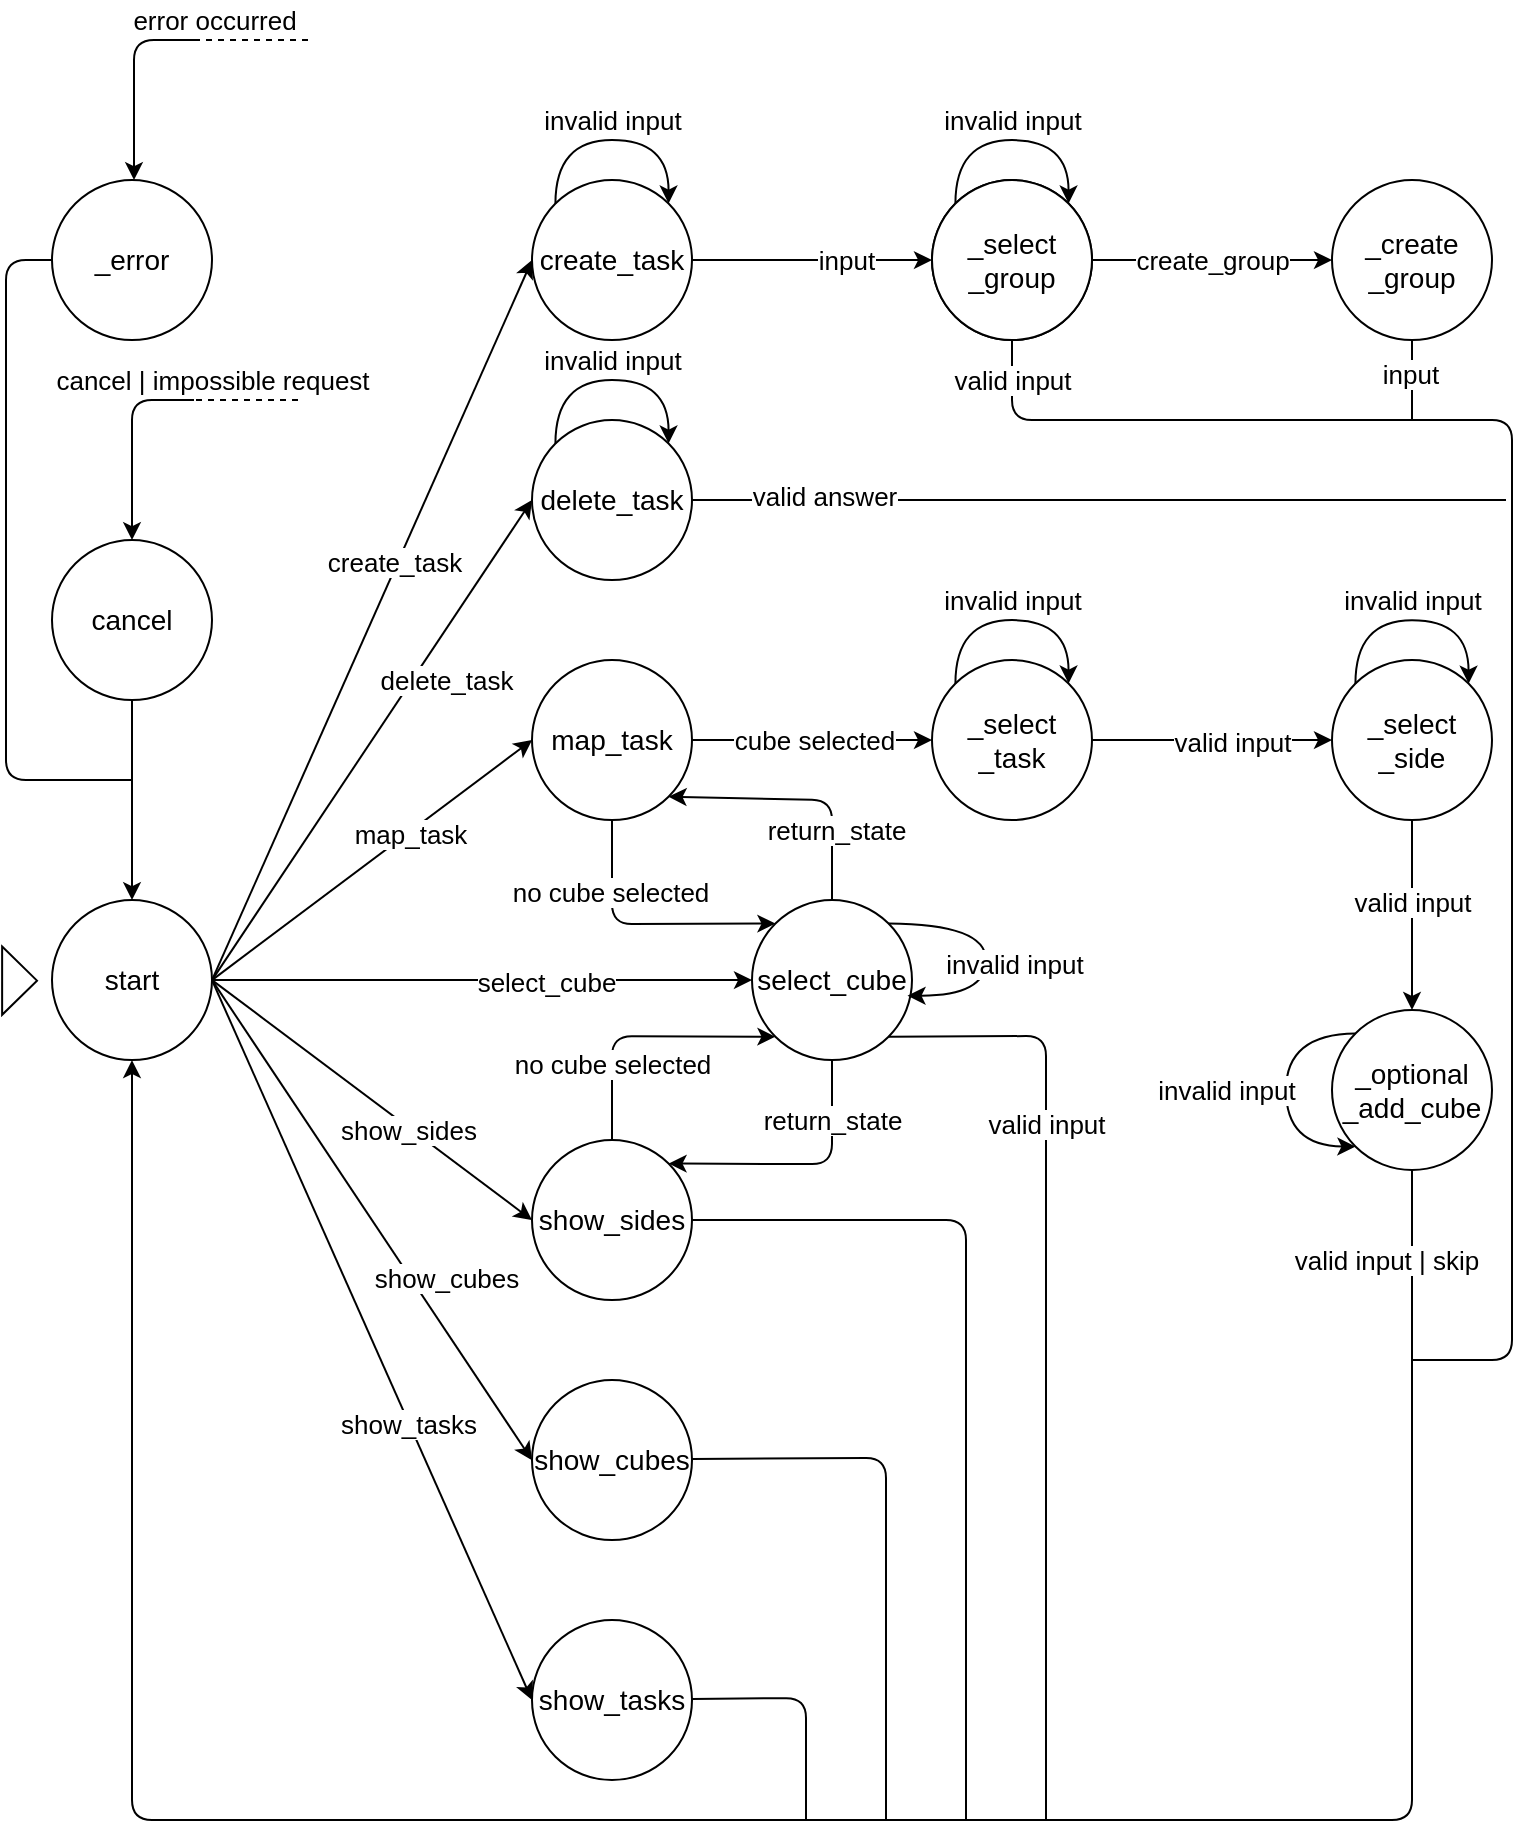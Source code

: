 <mxfile version="12.7.9" type="device"><diagram id="kLSgNgggucPd6I7eUpnr" name="Page-1"><mxGraphModel dx="1221" dy="651" grid="1" gridSize="10" guides="1" tooltips="1" connect="1" arrows="1" fold="1" page="1" pageScale="1" pageWidth="827" pageHeight="1169" math="0" shadow="0"><root><mxCell id="0"/><mxCell id="1" parent="0"/><mxCell id="7Y5WOOp1y0jApP3Lxl7s-1" value="start" style="ellipse;whiteSpace=wrap;html=1;aspect=fixed;fontSize=14;fontFamily=Helvetica;" vertex="1" parent="1"><mxGeometry x="63" y="540.06" width="80" height="80" as="geometry"/></mxCell><mxCell id="7Y5WOOp1y0jApP3Lxl7s-35" style="edgeStyle=orthogonalEdgeStyle;rounded=0;orthogonalLoop=1;jettySize=auto;html=1;exitX=1;exitY=0.5;exitDx=0;exitDy=0;entryX=0;entryY=0.5;entryDx=0;entryDy=0;fontSize=13;" edge="1" parent="1" source="7Y5WOOp1y0jApP3Lxl7s-2" target="7Y5WOOp1y0jApP3Lxl7s-11"><mxGeometry relative="1" as="geometry"/></mxCell><mxCell id="7Y5WOOp1y0jApP3Lxl7s-38" value="valid input" style="text;html=1;align=center;verticalAlign=middle;resizable=0;points=[];labelBackgroundColor=#ffffff;fontSize=13;" vertex="1" connectable="0" parent="7Y5WOOp1y0jApP3Lxl7s-35"><mxGeometry x="0.16" y="-1" relative="1" as="geometry"><mxPoint as="offset"/></mxGeometry></mxCell><mxCell id="7Y5WOOp1y0jApP3Lxl7s-2" value="&lt;div&gt;_select&lt;/div&gt;&lt;div&gt;_task&lt;/div&gt;" style="ellipse;whiteSpace=wrap;html=1;aspect=fixed;fontSize=14;fontFamily=Helvetica;" vertex="1" parent="1"><mxGeometry x="503" y="420.06" width="80" height="80" as="geometry"/></mxCell><mxCell id="7Y5WOOp1y0jApP3Lxl7s-3" value="_select_group" style="ellipse;whiteSpace=wrap;html=1;aspect=fixed;fontSize=12;fontFamily=Helvetica;" vertex="1" parent="1"><mxGeometry x="503" y="180.06" width="80" height="80" as="geometry"/></mxCell><mxCell id="7Y5WOOp1y0jApP3Lxl7s-4" value="show_tasks" style="ellipse;whiteSpace=wrap;html=1;aspect=fixed;fontSize=14;fontFamily=Helvetica;" vertex="1" parent="1"><mxGeometry x="303" y="900.06" width="80" height="80" as="geometry"/></mxCell><mxCell id="7Y5WOOp1y0jApP3Lxl7s-5" value="show_cubes" style="ellipse;whiteSpace=wrap;html=1;aspect=fixed;fontSize=14;fontFamily=Helvetica;" vertex="1" parent="1"><mxGeometry x="303" y="780.06" width="80" height="80" as="geometry"/></mxCell><mxCell id="7Y5WOOp1y0jApP3Lxl7s-6" value="show_sides" style="ellipse;whiteSpace=wrap;html=1;aspect=fixed;fontSize=14;fontFamily=Helvetica;" vertex="1" parent="1"><mxGeometry x="303" y="660.06" width="80" height="80" as="geometry"/></mxCell><mxCell id="7Y5WOOp1y0jApP3Lxl7s-7" value="select_cube" style="ellipse;whiteSpace=wrap;html=1;aspect=fixed;fontSize=14;fontFamily=Helvetica;" vertex="1" parent="1"><mxGeometry x="413" y="540.06" width="80" height="80" as="geometry"/></mxCell><mxCell id="7Y5WOOp1y0jApP3Lxl7s-8" value="map_task" style="ellipse;whiteSpace=wrap;html=1;aspect=fixed;fontSize=14;fontFamily=Helvetica;" vertex="1" parent="1"><mxGeometry x="303" y="420.06" width="80" height="80" as="geometry"/></mxCell><mxCell id="7Y5WOOp1y0jApP3Lxl7s-9" value="delete_task" style="ellipse;whiteSpace=wrap;html=1;aspect=fixed;fontSize=14;fontFamily=Helvetica;" vertex="1" parent="1"><mxGeometry x="303" y="300.06" width="80" height="80" as="geometry"/></mxCell><mxCell id="7Y5WOOp1y0jApP3Lxl7s-10" value="create_task" style="ellipse;whiteSpace=wrap;html=1;aspect=fixed;fontSize=14;fontFamily=Helvetica;" vertex="1" parent="1"><mxGeometry x="303" y="180.06" width="80" height="80" as="geometry"/></mxCell><mxCell id="7Y5WOOp1y0jApP3Lxl7s-11" value="&lt;div&gt;_select&lt;/div&gt;&lt;div&gt;_side&lt;/div&gt;" style="ellipse;whiteSpace=wrap;html=1;aspect=fixed;fontSize=14;fontFamily=Helvetica;" vertex="1" parent="1"><mxGeometry x="703" y="420.06" width="80" height="80" as="geometry"/></mxCell><mxCell id="7Y5WOOp1y0jApP3Lxl7s-12" value="&lt;div&gt;_create&lt;/div&gt;&lt;div&gt;_group&lt;/div&gt;" style="ellipse;whiteSpace=wrap;html=1;aspect=fixed;fontSize=14;fontFamily=Helvetica;" vertex="1" parent="1"><mxGeometry x="703" y="180.06" width="80" height="80" as="geometry"/></mxCell><mxCell id="7Y5WOOp1y0jApP3Lxl7s-14" value="" style="endArrow=classic;html=1;exitX=1;exitY=0.5;exitDx=0;exitDy=0;entryX=0;entryY=0.5;entryDx=0;entryDy=0;fontSize=13;" edge="1" parent="1" source="7Y5WOOp1y0jApP3Lxl7s-1" target="7Y5WOOp1y0jApP3Lxl7s-10"><mxGeometry width="50" height="50" relative="1" as="geometry"><mxPoint x="273" y="460.06" as="sourcePoint"/><mxPoint x="323" y="410.06" as="targetPoint"/></mxGeometry></mxCell><mxCell id="7Y5WOOp1y0jApP3Lxl7s-17" value="create_task" style="text;html=1;align=center;verticalAlign=middle;resizable=0;points=[];labelBackgroundColor=#ffffff;fontSize=13;" vertex="1" connectable="0" parent="7Y5WOOp1y0jApP3Lxl7s-14"><mxGeometry x="0.161" y="2" relative="1" as="geometry"><mxPoint as="offset"/></mxGeometry></mxCell><mxCell id="7Y5WOOp1y0jApP3Lxl7s-15" value="" style="endArrow=classic;html=1;exitX=1;exitY=0.5;exitDx=0;exitDy=0;entryX=0;entryY=0.5;entryDx=0;entryDy=0;fontSize=13;" edge="1" parent="1" source="7Y5WOOp1y0jApP3Lxl7s-1" target="7Y5WOOp1y0jApP3Lxl7s-9"><mxGeometry width="50" height="50" relative="1" as="geometry"><mxPoint x="153.0" y="590.06" as="sourcePoint"/><mxPoint x="313.0" y="230.06" as="targetPoint"/></mxGeometry></mxCell><mxCell id="7Y5WOOp1y0jApP3Lxl7s-16" value="delete_task" style="text;html=1;align=center;verticalAlign=middle;resizable=0;points=[];labelBackgroundColor=#ffffff;fontSize=13;" vertex="1" connectable="0" parent="7Y5WOOp1y0jApP3Lxl7s-15"><mxGeometry x="0.232" y="-1" relative="1" as="geometry"><mxPoint x="17.63" y="-2.8" as="offset"/></mxGeometry></mxCell><mxCell id="7Y5WOOp1y0jApP3Lxl7s-18" value="" style="endArrow=classic;html=1;entryX=0;entryY=0.5;entryDx=0;entryDy=0;fontSize=13;" edge="1" parent="1" target="7Y5WOOp1y0jApP3Lxl7s-8"><mxGeometry width="50" height="50" relative="1" as="geometry"><mxPoint x="143" y="580.06" as="sourcePoint"/><mxPoint x="313.0" y="350.06" as="targetPoint"/></mxGeometry></mxCell><mxCell id="7Y5WOOp1y0jApP3Lxl7s-19" value="map_task" style="text;html=1;align=center;verticalAlign=middle;resizable=0;points=[];labelBackgroundColor=#ffffff;fontSize=13;" vertex="1" connectable="0" parent="7Y5WOOp1y0jApP3Lxl7s-18"><mxGeometry x="0.232" y="-1" relative="1" as="geometry"><mxPoint as="offset"/></mxGeometry></mxCell><mxCell id="7Y5WOOp1y0jApP3Lxl7s-20" value="" style="endArrow=classic;html=1;entryX=0;entryY=0.5;entryDx=0;entryDy=0;exitX=1;exitY=0.5;exitDx=0;exitDy=0;fontSize=13;" edge="1" parent="1" source="7Y5WOOp1y0jApP3Lxl7s-1" target="7Y5WOOp1y0jApP3Lxl7s-7"><mxGeometry width="50" height="50" relative="1" as="geometry"><mxPoint x="153" y="590.06" as="sourcePoint"/><mxPoint x="313.0" y="470.06" as="targetPoint"/></mxGeometry></mxCell><mxCell id="7Y5WOOp1y0jApP3Lxl7s-21" value="select_cube" style="text;html=1;align=center;verticalAlign=middle;resizable=0;points=[];labelBackgroundColor=#ffffff;fontSize=13;" vertex="1" connectable="0" parent="7Y5WOOp1y0jApP3Lxl7s-20"><mxGeometry x="0.232" y="-1" relative="1" as="geometry"><mxPoint as="offset"/></mxGeometry></mxCell><mxCell id="7Y5WOOp1y0jApP3Lxl7s-22" value="" style="endArrow=classic;html=1;entryX=0;entryY=0.5;entryDx=0;entryDy=0;fontSize=13;" edge="1" parent="1" target="7Y5WOOp1y0jApP3Lxl7s-6"><mxGeometry width="50" height="50" relative="1" as="geometry"><mxPoint x="143" y="580.06" as="sourcePoint"/><mxPoint x="313.0" y="590.06" as="targetPoint"/></mxGeometry></mxCell><mxCell id="7Y5WOOp1y0jApP3Lxl7s-23" value="show_sides" style="text;html=1;align=center;verticalAlign=middle;resizable=0;points=[];labelBackgroundColor=#ffffff;fontSize=13;" vertex="1" connectable="0" parent="7Y5WOOp1y0jApP3Lxl7s-22"><mxGeometry x="0.232" y="-1" relative="1" as="geometry"><mxPoint as="offset"/></mxGeometry></mxCell><mxCell id="7Y5WOOp1y0jApP3Lxl7s-24" value="" style="endArrow=classic;html=1;entryX=0;entryY=0.5;entryDx=0;entryDy=0;exitX=1;exitY=0.5;exitDx=0;exitDy=0;fontSize=13;" edge="1" parent="1" source="7Y5WOOp1y0jApP3Lxl7s-1" target="7Y5WOOp1y0jApP3Lxl7s-5"><mxGeometry width="50" height="50" relative="1" as="geometry"><mxPoint x="153" y="590.06" as="sourcePoint"/><mxPoint x="313.0" y="710.06" as="targetPoint"/></mxGeometry></mxCell><mxCell id="7Y5WOOp1y0jApP3Lxl7s-25" value="show_cubes" style="text;html=1;align=center;verticalAlign=middle;resizable=0;points=[];labelBackgroundColor=#ffffff;fontSize=13;" vertex="1" connectable="0" parent="7Y5WOOp1y0jApP3Lxl7s-24"><mxGeometry x="0.232" y="-1" relative="1" as="geometry"><mxPoint x="19.29" as="offset"/></mxGeometry></mxCell><mxCell id="7Y5WOOp1y0jApP3Lxl7s-27" value="" style="endArrow=classic;html=1;entryX=0;entryY=0.5;entryDx=0;entryDy=0;exitX=1;exitY=0.5;exitDx=0;exitDy=0;fontSize=13;" edge="1" parent="1" source="7Y5WOOp1y0jApP3Lxl7s-1" target="7Y5WOOp1y0jApP3Lxl7s-4"><mxGeometry width="50" height="50" relative="1" as="geometry"><mxPoint x="153.0" y="590.06" as="sourcePoint"/><mxPoint x="313.0" y="830.06" as="targetPoint"/></mxGeometry></mxCell><mxCell id="7Y5WOOp1y0jApP3Lxl7s-28" value="&lt;div&gt;show_tasks&lt;/div&gt;" style="text;html=1;align=center;verticalAlign=middle;resizable=0;points=[];labelBackgroundColor=#ffffff;fontSize=13;" vertex="1" connectable="0" parent="7Y5WOOp1y0jApP3Lxl7s-27"><mxGeometry x="0.232" y="-1" relative="1" as="geometry"><mxPoint as="offset"/></mxGeometry></mxCell><mxCell id="7Y5WOOp1y0jApP3Lxl7s-30" value="" style="endArrow=classic;html=1;exitX=1;exitY=0.5;exitDx=0;exitDy=0;entryX=0;entryY=0.5;entryDx=0;entryDy=0;fontSize=13;" edge="1" parent="1" source="7Y5WOOp1y0jApP3Lxl7s-10" target="7Y5WOOp1y0jApP3Lxl7s-3"><mxGeometry width="50" height="50" relative="1" as="geometry"><mxPoint x="433" y="310.06" as="sourcePoint"/><mxPoint x="483" y="260.06" as="targetPoint"/></mxGeometry></mxCell><mxCell id="7Y5WOOp1y0jApP3Lxl7s-42" value="input" style="text;html=1;align=center;verticalAlign=middle;resizable=0;points=[];labelBackgroundColor=#ffffff;fontSize=13;" vertex="1" connectable="0" parent="7Y5WOOp1y0jApP3Lxl7s-30"><mxGeometry x="0.278" relative="1" as="geometry"><mxPoint as="offset"/></mxGeometry></mxCell><mxCell id="7Y5WOOp1y0jApP3Lxl7s-33" value="" style="endArrow=classic;html=1;exitX=1;exitY=0.5;exitDx=0;exitDy=0;entryX=0;entryY=0.5;entryDx=0;entryDy=0;fontSize=13;" edge="1" parent="1" source="7Y5WOOp1y0jApP3Lxl7s-8" target="7Y5WOOp1y0jApP3Lxl7s-2"><mxGeometry width="50" height="50" relative="1" as="geometry"><mxPoint x="383.0" y="460.06" as="sourcePoint"/><mxPoint x="543" y="520.06" as="targetPoint"/></mxGeometry></mxCell><mxCell id="7Y5WOOp1y0jApP3Lxl7s-34" value="cube selected" style="text;html=1;align=center;verticalAlign=middle;resizable=0;points=[];labelBackgroundColor=#ffffff;fontSize=13;" vertex="1" connectable="0" parent="7Y5WOOp1y0jApP3Lxl7s-33"><mxGeometry x="0.223" y="-2" relative="1" as="geometry"><mxPoint x="-12.94" y="-2" as="offset"/></mxGeometry></mxCell><mxCell id="7Y5WOOp1y0jApP3Lxl7s-41" value="" style="endArrow=classic;html=1;exitX=1;exitY=0.5;exitDx=0;exitDy=0;entryX=0;entryY=0.5;entryDx=0;entryDy=0;fontSize=13;" edge="1" parent="1" source="7Y5WOOp1y0jApP3Lxl7s-3" target="7Y5WOOp1y0jApP3Lxl7s-12"><mxGeometry width="50" height="50" relative="1" as="geometry"><mxPoint x="393.0" y="350.06" as="sourcePoint"/><mxPoint x="513" y="350.06" as="targetPoint"/></mxGeometry></mxCell><mxCell id="7Y5WOOp1y0jApP3Lxl7s-43" value="create_group" style="text;html=1;align=center;verticalAlign=middle;resizable=0;points=[];labelBackgroundColor=#ffffff;fontSize=13;" vertex="1" connectable="0" parent="7Y5WOOp1y0jApP3Lxl7s-41"><mxGeometry x="0.278" y="2" relative="1" as="geometry"><mxPoint x="-16.47" y="2" as="offset"/></mxGeometry></mxCell><mxCell id="7Y5WOOp1y0jApP3Lxl7s-48" value="" style="endArrow=classic;html=1;exitX=0.5;exitY=1;exitDx=0;exitDy=0;entryX=0;entryY=0;entryDx=0;entryDy=0;fontSize=13;" edge="1" parent="1" source="7Y5WOOp1y0jApP3Lxl7s-8" target="7Y5WOOp1y0jApP3Lxl7s-7"><mxGeometry width="50" height="50" relative="1" as="geometry"><mxPoint x="273" y="600.06" as="sourcePoint"/><mxPoint x="323" y="550.06" as="targetPoint"/><Array as="points"><mxPoint x="343" y="552.06"/></Array></mxGeometry></mxCell><mxCell id="7Y5WOOp1y0jApP3Lxl7s-50" value="no cube selected" style="text;html=1;align=center;verticalAlign=middle;resizable=0;points=[];labelBackgroundColor=#ffffff;fontSize=13;" vertex="1" connectable="0" parent="7Y5WOOp1y0jApP3Lxl7s-48"><mxGeometry x="-0.461" y="-1" relative="1" as="geometry"><mxPoint as="offset"/></mxGeometry></mxCell><mxCell id="7Y5WOOp1y0jApP3Lxl7s-49" value="" style="endArrow=classic;html=1;exitX=0.5;exitY=0;exitDx=0;exitDy=0;entryX=1;entryY=1;entryDx=0;entryDy=0;fontSize=13;" edge="1" parent="1" source="7Y5WOOp1y0jApP3Lxl7s-7" target="7Y5WOOp1y0jApP3Lxl7s-8"><mxGeometry width="50" height="50" relative="1" as="geometry"><mxPoint x="273" y="600.06" as="sourcePoint"/><mxPoint x="323" y="550.06" as="targetPoint"/><Array as="points"><mxPoint x="453" y="490.06"/></Array></mxGeometry></mxCell><mxCell id="7Y5WOOp1y0jApP3Lxl7s-51" value="return_state" style="text;html=1;align=center;verticalAlign=middle;resizable=0;points=[];labelBackgroundColor=#ffffff;fontSize=13;" vertex="1" connectable="0" parent="7Y5WOOp1y0jApP3Lxl7s-49"><mxGeometry x="-0.458" y="-2" relative="1" as="geometry"><mxPoint as="offset"/></mxGeometry></mxCell><mxCell id="7Y5WOOp1y0jApP3Lxl7s-52" value="" style="endArrow=classic;html=1;exitX=0.5;exitY=1;exitDx=0;exitDy=0;entryX=1;entryY=0;entryDx=0;entryDy=0;fontSize=13;" edge="1" parent="1" source="7Y5WOOp1y0jApP3Lxl7s-7" target="7Y5WOOp1y0jApP3Lxl7s-6"><mxGeometry width="50" height="50" relative="1" as="geometry"><mxPoint x="273" y="690.06" as="sourcePoint"/><mxPoint x="323" y="640.06" as="targetPoint"/><Array as="points"><mxPoint x="453" y="672.06"/></Array></mxGeometry></mxCell><mxCell id="7Y5WOOp1y0jApP3Lxl7s-54" value="return_state" style="text;html=1;align=center;verticalAlign=middle;resizable=0;points=[];labelBackgroundColor=#ffffff;fontSize=13;" vertex="1" connectable="0" parent="7Y5WOOp1y0jApP3Lxl7s-52"><mxGeometry x="-0.39" y="3" relative="1" as="geometry"><mxPoint x="-3" y="-11.24" as="offset"/></mxGeometry></mxCell><mxCell id="7Y5WOOp1y0jApP3Lxl7s-53" value="" style="endArrow=classic;html=1;exitX=0.5;exitY=0;exitDx=0;exitDy=0;entryX=0;entryY=1;entryDx=0;entryDy=0;fontSize=13;" edge="1" parent="1" source="7Y5WOOp1y0jApP3Lxl7s-6" target="7Y5WOOp1y0jApP3Lxl7s-7"><mxGeometry width="50" height="50" relative="1" as="geometry"><mxPoint x="463" y="630.06" as="sourcePoint"/><mxPoint x="425" y="640.06" as="targetPoint"/><Array as="points"><mxPoint x="343" y="608.06"/></Array></mxGeometry></mxCell><mxCell id="7Y5WOOp1y0jApP3Lxl7s-55" value="no cube selected" style="text;html=1;align=center;verticalAlign=middle;resizable=0;points=[];labelBackgroundColor=#ffffff;fontSize=13;" vertex="1" connectable="0" parent="7Y5WOOp1y0jApP3Lxl7s-53"><mxGeometry x="-0.431" relative="1" as="geometry"><mxPoint as="offset"/></mxGeometry></mxCell><mxCell id="7Y5WOOp1y0jApP3Lxl7s-56" style="edgeStyle=orthogonalEdgeStyle;orthogonalLoop=1;jettySize=auto;html=1;exitX=0;exitY=0;exitDx=0;exitDy=0;entryX=1;entryY=0;entryDx=0;entryDy=0;comic=0;curved=1;fontSize=13;" edge="1" parent="1" source="7Y5WOOp1y0jApP3Lxl7s-10" target="7Y5WOOp1y0jApP3Lxl7s-10"><mxGeometry relative="1" as="geometry"><Array as="points"><mxPoint x="315" y="160.06"/><mxPoint x="371" y="160.06"/></Array></mxGeometry></mxCell><mxCell id="7Y5WOOp1y0jApP3Lxl7s-60" value="invalid input" style="text;html=1;align=center;verticalAlign=middle;resizable=0;points=[];labelBackgroundColor=#ffffff;fontSize=13;" vertex="1" connectable="0" parent="7Y5WOOp1y0jApP3Lxl7s-56"><mxGeometry x="0.16" y="4" relative="1" as="geometry"><mxPoint x="-9.46" y="-6.06" as="offset"/></mxGeometry></mxCell><mxCell id="7Y5WOOp1y0jApP3Lxl7s-57" style="edgeStyle=orthogonalEdgeStyle;orthogonalLoop=1;jettySize=auto;html=1;exitX=0;exitY=0;exitDx=0;exitDy=0;entryX=1;entryY=0;entryDx=0;entryDy=0;curved=1;fontSize=13;" edge="1" parent="1" source="7Y5WOOp1y0jApP3Lxl7s-9" target="7Y5WOOp1y0jApP3Lxl7s-9"><mxGeometry relative="1" as="geometry"><mxPoint x="324.716" y="201.776" as="sourcePoint"/><mxPoint x="381.284" y="201.776" as="targetPoint"/><Array as="points"><mxPoint x="315" y="280.06"/><mxPoint x="371" y="280.06"/></Array></mxGeometry></mxCell><mxCell id="7Y5WOOp1y0jApP3Lxl7s-59" value="invalid input" style="text;html=1;align=center;verticalAlign=middle;resizable=0;points=[];labelBackgroundColor=#ffffff;fontSize=13;" vertex="1" connectable="0" parent="7Y5WOOp1y0jApP3Lxl7s-57"><mxGeometry x="0.199" y="-1" relative="1" as="geometry"><mxPoint x="-11.81" y="-11.06" as="offset"/></mxGeometry></mxCell><mxCell id="7Y5WOOp1y0jApP3Lxl7s-63" style="edgeStyle=orthogonalEdgeStyle;orthogonalLoop=1;jettySize=auto;html=1;exitX=0;exitY=0;exitDx=0;exitDy=0;entryX=1;entryY=0;entryDx=0;entryDy=0;curved=1;fontSize=13;" edge="1" parent="1"><mxGeometry relative="1" as="geometry"><mxPoint x="514.716" y="191.766" as="sourcePoint"/><mxPoint x="571.284" y="191.766" as="targetPoint"/><Array as="points"><mxPoint x="515" y="160.05"/><mxPoint x="571" y="160.05"/></Array></mxGeometry></mxCell><mxCell id="7Y5WOOp1y0jApP3Lxl7s-64" value="invalid input" style="text;html=1;align=center;verticalAlign=middle;resizable=0;points=[];labelBackgroundColor=#ffffff;fontSize=13;" vertex="1" connectable="0" parent="7Y5WOOp1y0jApP3Lxl7s-63"><mxGeometry x="0.199" y="-1" relative="1" as="geometry"><mxPoint x="-11.81" y="-11.06" as="offset"/></mxGeometry></mxCell><mxCell id="7Y5WOOp1y0jApP3Lxl7s-65" style="edgeStyle=orthogonalEdgeStyle;orthogonalLoop=1;jettySize=auto;html=1;exitX=0;exitY=0;exitDx=0;exitDy=0;entryX=1;entryY=0;entryDx=0;entryDy=0;curved=1;fontSize=13;" edge="1" parent="1"><mxGeometry relative="1" as="geometry"><mxPoint x="514.716" y="431.766" as="sourcePoint"/><mxPoint x="571.284" y="431.766" as="targetPoint"/><Array as="points"><mxPoint x="515" y="400.05"/><mxPoint x="571" y="400.05"/></Array></mxGeometry></mxCell><mxCell id="7Y5WOOp1y0jApP3Lxl7s-66" value="invalid input" style="text;html=1;align=center;verticalAlign=middle;resizable=0;points=[];labelBackgroundColor=#ffffff;fontSize=13;" vertex="1" connectable="0" parent="7Y5WOOp1y0jApP3Lxl7s-65"><mxGeometry x="0.199" y="-1" relative="1" as="geometry"><mxPoint x="-11.81" y="-11.06" as="offset"/></mxGeometry></mxCell><mxCell id="7Y5WOOp1y0jApP3Lxl7s-67" style="edgeStyle=orthogonalEdgeStyle;orthogonalLoop=1;jettySize=auto;html=1;exitX=0;exitY=0;exitDx=0;exitDy=0;entryX=1;entryY=0;entryDx=0;entryDy=0;curved=1;fontSize=13;" edge="1" parent="1"><mxGeometry relative="1" as="geometry"><mxPoint x="714.716" y="431.826" as="sourcePoint"/><mxPoint x="771.284" y="431.826" as="targetPoint"/><Array as="points"><mxPoint x="715" y="400.11"/><mxPoint x="771" y="400.11"/></Array></mxGeometry></mxCell><mxCell id="7Y5WOOp1y0jApP3Lxl7s-68" value="invalid input" style="text;html=1;align=center;verticalAlign=middle;resizable=0;points=[];labelBackgroundColor=#ffffff;fontSize=13;" vertex="1" connectable="0" parent="7Y5WOOp1y0jApP3Lxl7s-67"><mxGeometry x="0.199" y="-1" relative="1" as="geometry"><mxPoint x="-11.81" y="-11.06" as="offset"/></mxGeometry></mxCell><mxCell id="7Y5WOOp1y0jApP3Lxl7s-69" value="" style="endArrow=classic;html=1;entryX=0.5;entryY=1;entryDx=0;entryDy=0;exitX=0.5;exitY=1;exitDx=0;exitDy=0;fontSize=13;" edge="1" parent="1" source="7Y5WOOp1y0jApP3Lxl7s-82" target="7Y5WOOp1y0jApP3Lxl7s-1"><mxGeometry width="50" height="50" relative="1" as="geometry"><mxPoint x="743" y="630" as="sourcePoint"/><mxPoint x="63" y="730.06" as="targetPoint"/><Array as="points"><mxPoint x="743" y="1000.06"/><mxPoint x="103" y="1000.06"/></Array></mxGeometry></mxCell><mxCell id="7Y5WOOp1y0jApP3Lxl7s-79" value="valid input | skip" style="text;html=1;align=center;verticalAlign=middle;resizable=0;points=[];labelBackgroundColor=#ffffff;fontSize=13;" vertex="1" connectable="0" parent="7Y5WOOp1y0jApP3Lxl7s-69"><mxGeometry x="-0.951" y="1" relative="1" as="geometry"><mxPoint x="-14" y="12.06" as="offset"/></mxGeometry></mxCell><mxCell id="7Y5WOOp1y0jApP3Lxl7s-71" value="" style="endArrow=none;html=1;exitX=1;exitY=0.5;exitDx=0;exitDy=0;fontSize=13;" edge="1" parent="1" source="7Y5WOOp1y0jApP3Lxl7s-6"><mxGeometry width="50" height="50" relative="1" as="geometry"><mxPoint x="433" y="770.06" as="sourcePoint"/><mxPoint x="520" y="1000" as="targetPoint"/><Array as="points"><mxPoint x="520" y="700"/></Array></mxGeometry></mxCell><mxCell id="7Y5WOOp1y0jApP3Lxl7s-72" value="" style="endArrow=none;html=1;exitX=1;exitY=0.5;exitDx=0;exitDy=0;fontSize=13;" edge="1" parent="1"><mxGeometry width="50" height="50" relative="1" as="geometry"><mxPoint x="383.0" y="819.47" as="sourcePoint"/><mxPoint x="480" y="1000" as="targetPoint"/><Array as="points"><mxPoint x="480" y="819"/></Array></mxGeometry></mxCell><mxCell id="7Y5WOOp1y0jApP3Lxl7s-73" value="" style="endArrow=none;html=1;exitX=1;exitY=0.5;exitDx=0;exitDy=0;fontSize=13;" edge="1" parent="1"><mxGeometry width="50" height="50" relative="1" as="geometry"><mxPoint x="383.0" y="939.47" as="sourcePoint"/><mxPoint x="440" y="1000" as="targetPoint"/><Array as="points"><mxPoint x="440" y="939"/></Array></mxGeometry></mxCell><mxCell id="7Y5WOOp1y0jApP3Lxl7s-75" value="" style="endArrow=none;html=1;exitX=0.5;exitY=1;exitDx=0;exitDy=0;fontSize=13;" edge="1" parent="1" source="7Y5WOOp1y0jApP3Lxl7s-3"><mxGeometry width="50" height="50" relative="1" as="geometry"><mxPoint x="273" y="430.06" as="sourcePoint"/><mxPoint x="743" y="770" as="targetPoint"/><Array as="points"><mxPoint x="543" y="300.06"/><mxPoint x="793" y="300.06"/><mxPoint x="793" y="770"/></Array></mxGeometry></mxCell><mxCell id="7Y5WOOp1y0jApP3Lxl7s-77" value="valid input" style="text;html=1;align=center;verticalAlign=middle;resizable=0;points=[];labelBackgroundColor=#ffffff;fontSize=13;" vertex="1" connectable="0" parent="7Y5WOOp1y0jApP3Lxl7s-75"><mxGeometry x="-0.738" y="-3" relative="1" as="geometry"><mxPoint x="-65.88" y="-23" as="offset"/></mxGeometry></mxCell><mxCell id="7Y5WOOp1y0jApP3Lxl7s-76" value="" style="endArrow=none;html=1;entryX=0.5;entryY=1;entryDx=0;entryDy=0;fontSize=13;" edge="1" parent="1" target="7Y5WOOp1y0jApP3Lxl7s-12"><mxGeometry width="50" height="50" relative="1" as="geometry"><mxPoint x="743" y="300.06" as="sourcePoint"/><mxPoint x="323" y="380.06" as="targetPoint"/></mxGeometry></mxCell><mxCell id="7Y5WOOp1y0jApP3Lxl7s-78" value="input" style="text;html=1;align=center;verticalAlign=middle;resizable=0;points=[];labelBackgroundColor=#ffffff;fontSize=13;" vertex="1" connectable="0" parent="1"><mxGeometry x="782.996" y="300.06" as="geometry"><mxPoint x="-41.18" y="-23" as="offset"/></mxGeometry></mxCell><mxCell id="7Y5WOOp1y0jApP3Lxl7s-80" value="cancel" style="ellipse;whiteSpace=wrap;html=1;aspect=fixed;fontSize=14;fontFamily=Helvetica;" vertex="1" parent="1"><mxGeometry x="63" y="360.06" width="80" height="80" as="geometry"/></mxCell><mxCell id="7Y5WOOp1y0jApP3Lxl7s-81" value="_error" style="ellipse;whiteSpace=wrap;html=1;aspect=fixed;fontSize=14;fontFamily=Helvetica;" vertex="1" parent="1"><mxGeometry x="63" y="180.06" width="80" height="80" as="geometry"/></mxCell><mxCell id="7Y5WOOp1y0jApP3Lxl7s-82" value="&lt;div style=&quot;font-size: 14px;&quot;&gt;_optional&lt;/div&gt;&lt;div style=&quot;font-size: 14px;&quot;&gt;_add_cube&lt;/div&gt;" style="ellipse;whiteSpace=wrap;html=1;aspect=fixed;fontSize=14;fontFamily=Helvetica;" vertex="1" parent="1"><mxGeometry x="703" y="595" width="80" height="80" as="geometry"/></mxCell><mxCell id="7Y5WOOp1y0jApP3Lxl7s-86" value="" style="endArrow=classic;html=1;exitX=0.5;exitY=1;exitDx=0;exitDy=0;entryX=0.5;entryY=0;entryDx=0;entryDy=0;fontSize=13;" edge="1" parent="1" source="7Y5WOOp1y0jApP3Lxl7s-11" target="7Y5WOOp1y0jApP3Lxl7s-82"><mxGeometry width="50" height="50" relative="1" as="geometry"><mxPoint x="344" y="690" as="sourcePoint"/><mxPoint x="394" y="640" as="targetPoint"/></mxGeometry></mxCell><mxCell id="7Y5WOOp1y0jApP3Lxl7s-87" value="valid input" style="text;html=1;align=center;verticalAlign=middle;resizable=0;points=[];labelBackgroundColor=#ffffff;fontSize=13;" vertex="1" connectable="0" parent="7Y5WOOp1y0jApP3Lxl7s-86"><mxGeometry x="-0.403" y="1" relative="1" as="geometry"><mxPoint x="-1" y="11.76" as="offset"/></mxGeometry></mxCell><mxCell id="7Y5WOOp1y0jApP3Lxl7s-90" value="" style="endArrow=classic;html=1;entryX=0.5;entryY=0;entryDx=0;entryDy=0;fontSize=13;" edge="1" parent="1" target="7Y5WOOp1y0jApP3Lxl7s-80"><mxGeometry width="50" height="50" relative="1" as="geometry"><mxPoint x="134" y="290" as="sourcePoint"/><mxPoint x="394" y="350" as="targetPoint"/><Array as="points"><mxPoint x="103" y="290"/></Array></mxGeometry></mxCell><mxCell id="7Y5WOOp1y0jApP3Lxl7s-91" value="" style="endArrow=classic;html=1;entryX=0.5;entryY=0;entryDx=0;entryDy=0;fontSize=13;" edge="1" parent="1"><mxGeometry width="50" height="50" relative="1" as="geometry"><mxPoint x="135" y="110" as="sourcePoint"/><mxPoint x="104" y="180.06" as="targetPoint"/><Array as="points"><mxPoint x="104" y="110"/></Array></mxGeometry></mxCell><mxCell id="7Y5WOOp1y0jApP3Lxl7s-92" value="" style="endArrow=none;dashed=1;html=1;fontSize=13;" edge="1" parent="1"><mxGeometry width="50" height="50" relative="1" as="geometry"><mxPoint x="135" y="290" as="sourcePoint"/><mxPoint x="189" y="290" as="targetPoint"/></mxGeometry></mxCell><mxCell id="7Y5WOOp1y0jApP3Lxl7s-93" value="" style="endArrow=none;dashed=1;html=1;fontSize=13;" edge="1" parent="1"><mxGeometry width="50" height="50" relative="1" as="geometry"><mxPoint x="134" y="110" as="sourcePoint"/><mxPoint x="194" y="110" as="targetPoint"/></mxGeometry></mxCell><mxCell id="7Y5WOOp1y0jApP3Lxl7s-94" value="error occurred" style="text;html=1;align=center;verticalAlign=middle;resizable=0;points=[];autosize=1;fontSize=13;" vertex="1" parent="1"><mxGeometry x="94" y="90" width="100" height="20" as="geometry"/></mxCell><mxCell id="7Y5WOOp1y0jApP3Lxl7s-105" value="cancel | impossible request" style="text;html=1;align=center;verticalAlign=middle;resizable=0;points=[];autosize=1;fontSize=13;" vertex="1" parent="1"><mxGeometry x="58" y="270" width="170" height="20" as="geometry"/></mxCell><mxCell id="7Y5WOOp1y0jApP3Lxl7s-106" value="" style="endArrow=classic;html=1;exitX=0.5;exitY=1;exitDx=0;exitDy=0;entryX=0.5;entryY=0;entryDx=0;entryDy=0;fontSize=13;" edge="1" parent="1" source="7Y5WOOp1y0jApP3Lxl7s-80" target="7Y5WOOp1y0jApP3Lxl7s-1"><mxGeometry width="50" height="50" relative="1" as="geometry"><mxPoint x="330" y="520" as="sourcePoint"/><mxPoint x="380" y="470" as="targetPoint"/></mxGeometry></mxCell><mxCell id="7Y5WOOp1y0jApP3Lxl7s-107" value="" style="endArrow=none;html=1;entryX=0;entryY=0.5;entryDx=0;entryDy=0;fontSize=13;" edge="1" parent="1" target="7Y5WOOp1y0jApP3Lxl7s-81"><mxGeometry width="50" height="50" relative="1" as="geometry"><mxPoint x="103" y="480" as="sourcePoint"/><mxPoint x="380" y="390" as="targetPoint"/><Array as="points"><mxPoint x="40" y="480"/><mxPoint x="40" y="220"/></Array></mxGeometry></mxCell><mxCell id="7Y5WOOp1y0jApP3Lxl7s-108" value="" style="verticalLabelPosition=bottom;verticalAlign=top;html=1;shape=mxgraph.basic.acute_triangle;dx=0.5;rotation=90;fontSize=13;" vertex="1" parent="1"><mxGeometry x="29.73" y="571.61" width="34.11" height="17.44" as="geometry"/></mxCell><mxCell id="7Y5WOOp1y0jApP3Lxl7s-111" value="" style="endArrow=none;html=1;entryX=1;entryY=0.5;entryDx=0;entryDy=0;fontSize=13;" edge="1" parent="1" target="7Y5WOOp1y0jApP3Lxl7s-9"><mxGeometry width="50" height="50" relative="1" as="geometry"><mxPoint x="790" y="340" as="sourcePoint"/><mxPoint x="380" y="500" as="targetPoint"/></mxGeometry></mxCell><mxCell id="7Y5WOOp1y0jApP3Lxl7s-113" value="valid answer" style="text;html=1;align=center;verticalAlign=middle;resizable=0;points=[];labelBackgroundColor=#ffffff;fontSize=13;" vertex="1" connectable="0" parent="7Y5WOOp1y0jApP3Lxl7s-111"><mxGeometry x="0.679" y="-2" relative="1" as="geometry"><mxPoint as="offset"/></mxGeometry></mxCell><mxCell id="7Y5WOOp1y0jApP3Lxl7s-118" value="" style="endArrow=classic;html=1;exitX=1;exitY=0;exitDx=0;exitDy=0;entryX=0.972;entryY=0.597;entryDx=0;entryDy=0;entryPerimeter=0;curved=1;fontSize=13;" edge="1" parent="1" source="7Y5WOOp1y0jApP3Lxl7s-7" target="7Y5WOOp1y0jApP3Lxl7s-7"><mxGeometry width="50" height="50" relative="1" as="geometry"><mxPoint x="330" y="720" as="sourcePoint"/><mxPoint x="590" y="600" as="targetPoint"/><Array as="points"><mxPoint x="530" y="552"/><mxPoint x="530" y="588"/></Array></mxGeometry></mxCell><mxCell id="7Y5WOOp1y0jApP3Lxl7s-119" value="invalid input" style="text;html=1;align=center;verticalAlign=middle;resizable=0;points=[];labelBackgroundColor=#ffffff;fontSize=13;" vertex="1" connectable="0" parent="7Y5WOOp1y0jApP3Lxl7s-118"><mxGeometry x="-0.476" y="2" relative="1" as="geometry"><mxPoint x="29.54" y="21.54" as="offset"/></mxGeometry></mxCell><mxCell id="7Y5WOOp1y0jApP3Lxl7s-122" value="" style="endArrow=classic;html=1;exitX=0;exitY=0;exitDx=0;exitDy=0;entryX=0;entryY=1;entryDx=0;entryDy=0;curved=1;fontSize=13;" edge="1" parent="1" source="7Y5WOOp1y0jApP3Lxl7s-82" target="7Y5WOOp1y0jApP3Lxl7s-82"><mxGeometry width="50" height="50" relative="1" as="geometry"><mxPoint x="330" y="610" as="sourcePoint"/><mxPoint x="380" y="560" as="targetPoint"/><Array as="points"><mxPoint x="680" y="607"/><mxPoint x="680" y="663"/></Array></mxGeometry></mxCell><mxCell id="7Y5WOOp1y0jApP3Lxl7s-128" value="invalid input" style="text;html=1;align=center;verticalAlign=middle;resizable=0;points=[];labelBackgroundColor=#ffffff;fontSize=13;" vertex="1" connectable="0" parent="7Y5WOOp1y0jApP3Lxl7s-122"><mxGeometry x="-0.467" y="11" relative="1" as="geometry"><mxPoint x="-31.87" y="17.01" as="offset"/></mxGeometry></mxCell><mxCell id="7Y5WOOp1y0jApP3Lxl7s-130" value="" style="endArrow=none;html=1;entryX=1;entryY=1;entryDx=0;entryDy=0;fontSize=13;" edge="1" parent="1" target="7Y5WOOp1y0jApP3Lxl7s-7"><mxGeometry width="50" height="50" relative="1" as="geometry"><mxPoint x="560" y="1000" as="sourcePoint"/><mxPoint x="380" y="580" as="targetPoint"/><Array as="points"><mxPoint x="560" y="608"/></Array></mxGeometry></mxCell><mxCell id="7Y5WOOp1y0jApP3Lxl7s-131" value="valid input" style="text;html=1;align=center;verticalAlign=middle;resizable=0;points=[];labelBackgroundColor=#ffffff;fontSize=13;" vertex="1" connectable="0" parent="7Y5WOOp1y0jApP3Lxl7s-130"><mxGeometry x="0.481" relative="1" as="geometry"><mxPoint as="offset"/></mxGeometry></mxCell><mxCell id="7Y5WOOp1y0jApP3Lxl7s-138" value="&lt;div&gt;_select&lt;/div&gt;&lt;div&gt;_group&lt;/div&gt;" style="ellipse;whiteSpace=wrap;html=1;aspect=fixed;fontSize=14;fontFamily=Helvetica;" vertex="1" parent="1"><mxGeometry x="503" y="180.06" width="80" height="80" as="geometry"/></mxCell></root></mxGraphModel></diagram></mxfile>